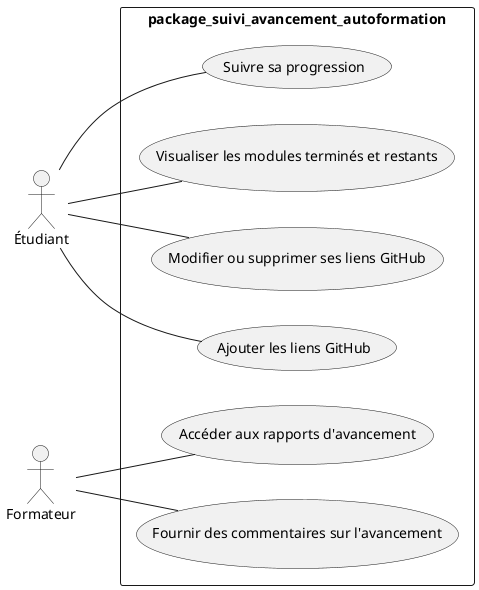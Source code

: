 @startuml
left to right direction
actor Étudiant
actor Formateur

rectangle "package_suivi_avancement_autoformation" {
    usecase "Suivre sa progression" as UC1
    usecase "Visualiser les modules terminés et restants" as UC3
    usecase "Modifier ou supprimer ses liens GitHub" as UC8
    usecase "Ajouter les liens GitHub" as UC9
    usecase "Accéder aux rapports d'avancement" as UC4
    usecase "Fournir des commentaires sur l'avancement" as UC5
}

Étudiant -- UC1
Étudiant -- UC3
Étudiant -- UC8
Étudiant -- UC9

Formateur -- UC4
Formateur -- UC5

@enduml
